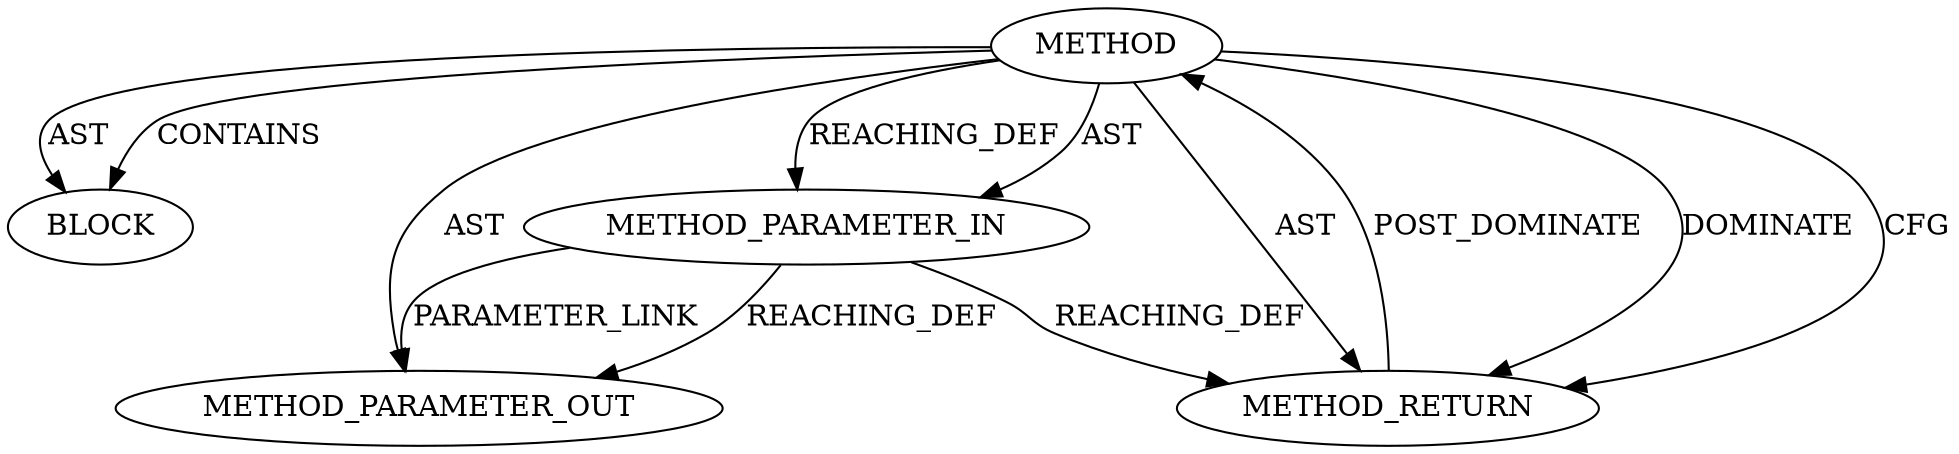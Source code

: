 digraph {
  18832 [label=BLOCK ORDER=2 ARGUMENT_INDEX=-1 CODE="<empty>" TYPE_FULL_NAME="<empty>"]
  18831 [label=METHOD_PARAMETER_IN ORDER=1 CODE="tls_toe_register_device" IS_VARIADIC=false COLUMN_NUMBER=15 LINE_NUMBER=133 TYPE_FULL_NAME="ANY" EVALUATION_STRATEGY="BY_VALUE" INDEX=1 NAME="tls_toe_register_device"]
  18833 [label=METHOD_RETURN ORDER=3 CODE="RET" COLUMN_NUMBER=1 LINE_NUMBER=133 TYPE_FULL_NAME="ANY" EVALUATION_STRATEGY="BY_VALUE"]
  21728 [label=METHOD_PARAMETER_OUT ORDER=1 CODE="tls_toe_register_device" IS_VARIADIC=false COLUMN_NUMBER=15 LINE_NUMBER=133 TYPE_FULL_NAME="ANY" EVALUATION_STRATEGY="BY_VALUE" INDEX=1 NAME="tls_toe_register_device"]
  18830 [label=METHOD COLUMN_NUMBER=1 LINE_NUMBER=133 COLUMN_NUMBER_END=38 IS_EXTERNAL=false SIGNATURE="ANY EXPORT_SYMBOL (ANY)" NAME="EXPORT_SYMBOL" AST_PARENT_TYPE="TYPE_DECL" AST_PARENT_FULL_NAME="tls_toe.c:<global>" ORDER=8 CODE="EXPORT_SYMBOL(tls_toe_register_device);" FULL_NAME="EXPORT_SYMBOL" LINE_NUMBER_END=133 FILENAME="tls_toe.c"]
  18830 -> 18832 [label=AST ]
  18831 -> 21728 [label=REACHING_DEF VARIABLE="tls_toe_register_device"]
  18830 -> 18831 [label=REACHING_DEF VARIABLE=""]
  18830 -> 18832 [label=CONTAINS ]
  18830 -> 18833 [label=DOMINATE ]
  18831 -> 18833 [label=REACHING_DEF VARIABLE="tls_toe_register_device"]
  18830 -> 18833 [label=CFG ]
  18830 -> 18833 [label=AST ]
  18830 -> 18831 [label=AST ]
  18830 -> 21728 [label=AST ]
  18831 -> 21728 [label=PARAMETER_LINK ]
  18833 -> 18830 [label=POST_DOMINATE ]
}
